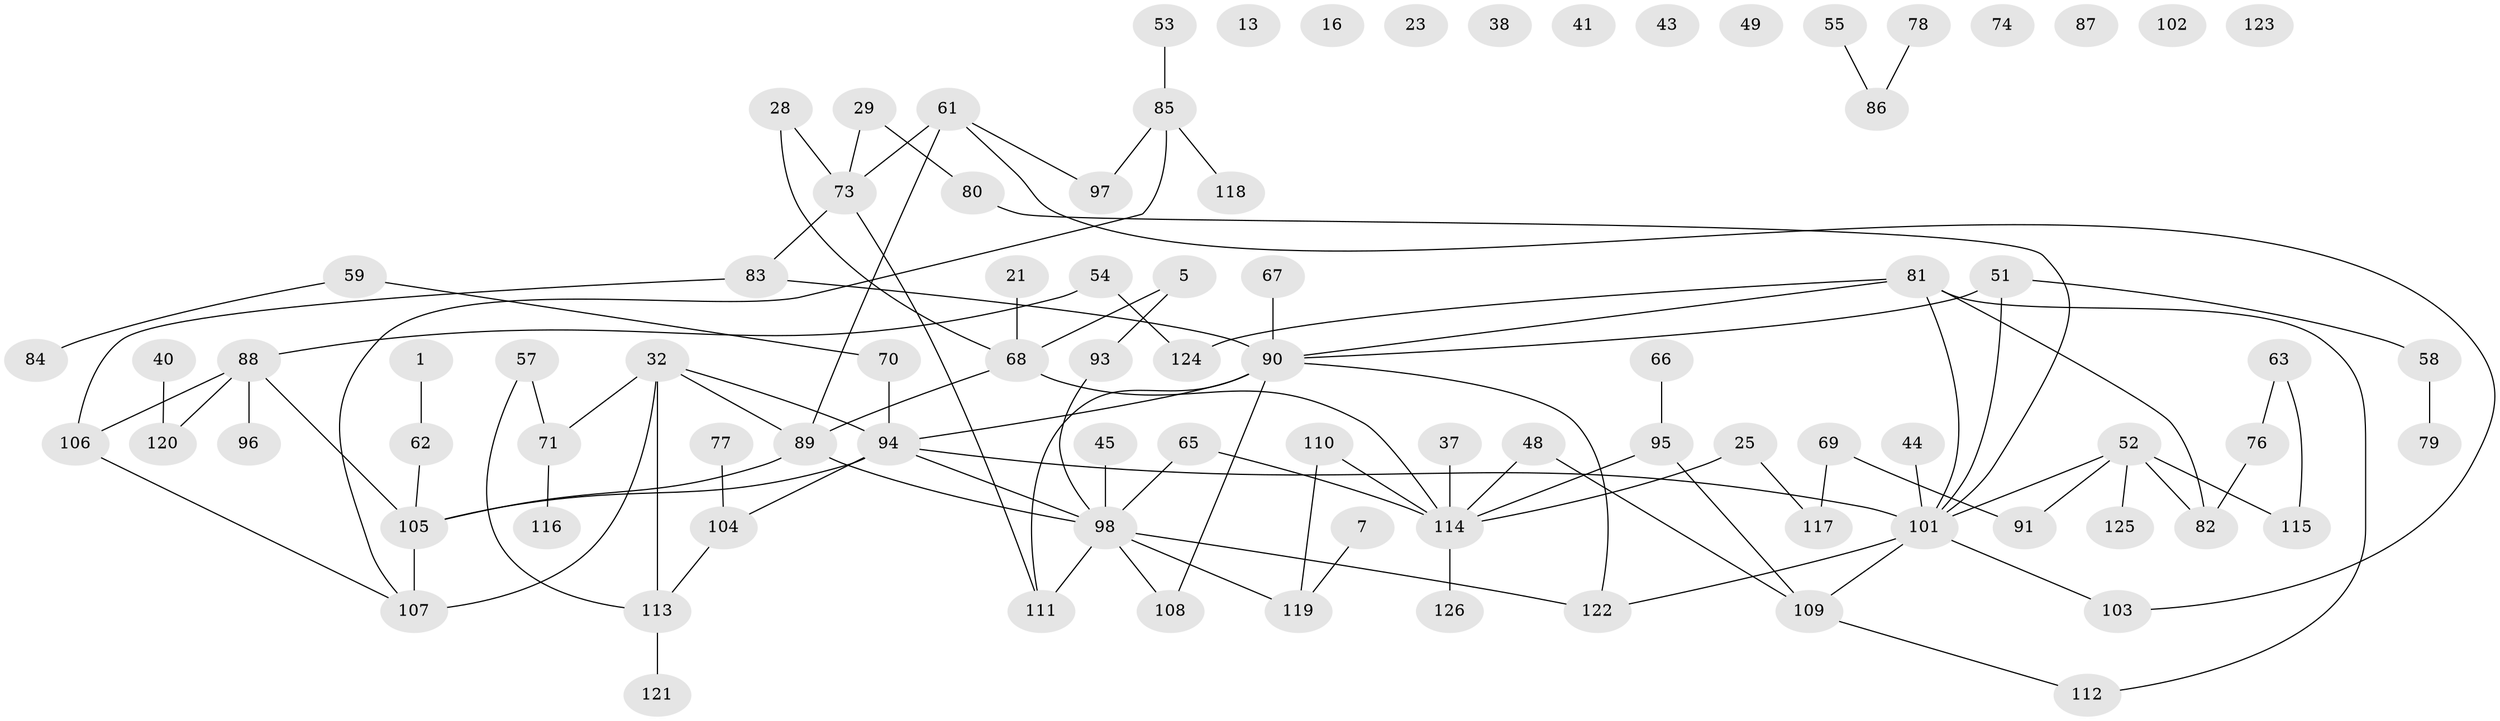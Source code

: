 // original degree distribution, {1: 0.19047619047619047, 3: 0.23809523809523808, 2: 0.30158730158730157, 0: 0.0873015873015873, 5: 0.047619047619047616, 4: 0.09523809523809523, 6: 0.03968253968253968}
// Generated by graph-tools (version 1.1) at 2025/44/03/04/25 21:44:14]
// undirected, 88 vertices, 104 edges
graph export_dot {
graph [start="1"]
  node [color=gray90,style=filled];
  1;
  5 [super="+2"];
  7;
  13;
  16;
  21;
  23;
  25;
  28;
  29;
  32 [super="+10"];
  37;
  38;
  40;
  41;
  43;
  44;
  45;
  48;
  49;
  51;
  52 [super="+27"];
  53;
  54;
  55;
  57;
  58;
  59;
  61;
  62;
  63 [super="+47"];
  65;
  66;
  67;
  68 [super="+17"];
  69;
  70;
  71;
  73 [super="+30"];
  74;
  76;
  77;
  78;
  79;
  80;
  81;
  82 [super="+8+11+46"];
  83;
  84;
  85;
  86;
  87;
  88 [super="+4"];
  89 [super="+39"];
  90 [super="+75"];
  91;
  93;
  94 [super="+3+24+92+56"];
  95;
  96;
  97;
  98 [super="+33+64"];
  101 [super="+19+99+60+100"];
  102;
  103;
  104 [super="+42"];
  105 [super="+15+72"];
  106;
  107;
  108;
  109 [super="+36"];
  110;
  111 [super="+26"];
  112;
  113;
  114 [super="+18+20"];
  115;
  116;
  117;
  118;
  119 [super="+50"];
  120;
  121;
  122;
  123;
  124;
  125;
  126;
  1 -- 62;
  5 -- 93;
  5 -- 68;
  7 -- 119;
  21 -- 68;
  25 -- 114;
  25 -- 117;
  28 -- 68;
  28 -- 73;
  29 -- 73;
  29 -- 80;
  32 -- 71;
  32 -- 89;
  32 -- 107;
  32 -- 94;
  32 -- 113;
  37 -- 114;
  40 -- 120;
  44 -- 101;
  45 -- 98;
  48 -- 109;
  48 -- 114;
  51 -- 58;
  51 -- 101;
  51 -- 90;
  52 -- 101;
  52 -- 115;
  52 -- 91;
  52 -- 125;
  52 -- 82;
  53 -- 85;
  54 -- 88;
  54 -- 124;
  55 -- 86;
  57 -- 71;
  57 -- 113;
  58 -- 79;
  59 -- 70;
  59 -- 84;
  61 -- 73 [weight=2];
  61 -- 97;
  61 -- 103;
  61 -- 89;
  62 -- 105;
  63 -- 76;
  63 -- 115;
  65 -- 114;
  65 -- 98;
  66 -- 95;
  67 -- 90;
  68 -- 114;
  68 -- 89;
  69 -- 91;
  69 -- 117;
  70 -- 94;
  71 -- 116;
  73 -- 83;
  73 -- 111;
  76 -- 82;
  77 -- 104;
  78 -- 86;
  80 -- 101;
  81 -- 82;
  81 -- 112;
  81 -- 124;
  81 -- 90;
  81 -- 101;
  83 -- 90;
  83 -- 106;
  85 -- 97;
  85 -- 107;
  85 -- 118;
  88 -- 106;
  88 -- 120;
  88 -- 96;
  88 -- 105;
  89 -- 105;
  89 -- 98;
  90 -- 94 [weight=2];
  90 -- 108;
  90 -- 122;
  90 -- 111;
  93 -- 98;
  94 -- 98 [weight=2];
  94 -- 101 [weight=2];
  94 -- 105 [weight=3];
  94 -- 104;
  95 -- 114;
  95 -- 109;
  98 -- 108;
  98 -- 111;
  98 -- 122;
  98 -- 119;
  101 -- 103;
  101 -- 122;
  101 -- 109;
  104 -- 113;
  105 -- 107 [weight=2];
  106 -- 107;
  109 -- 112;
  110 -- 114;
  110 -- 119;
  113 -- 121;
  114 -- 126;
}
